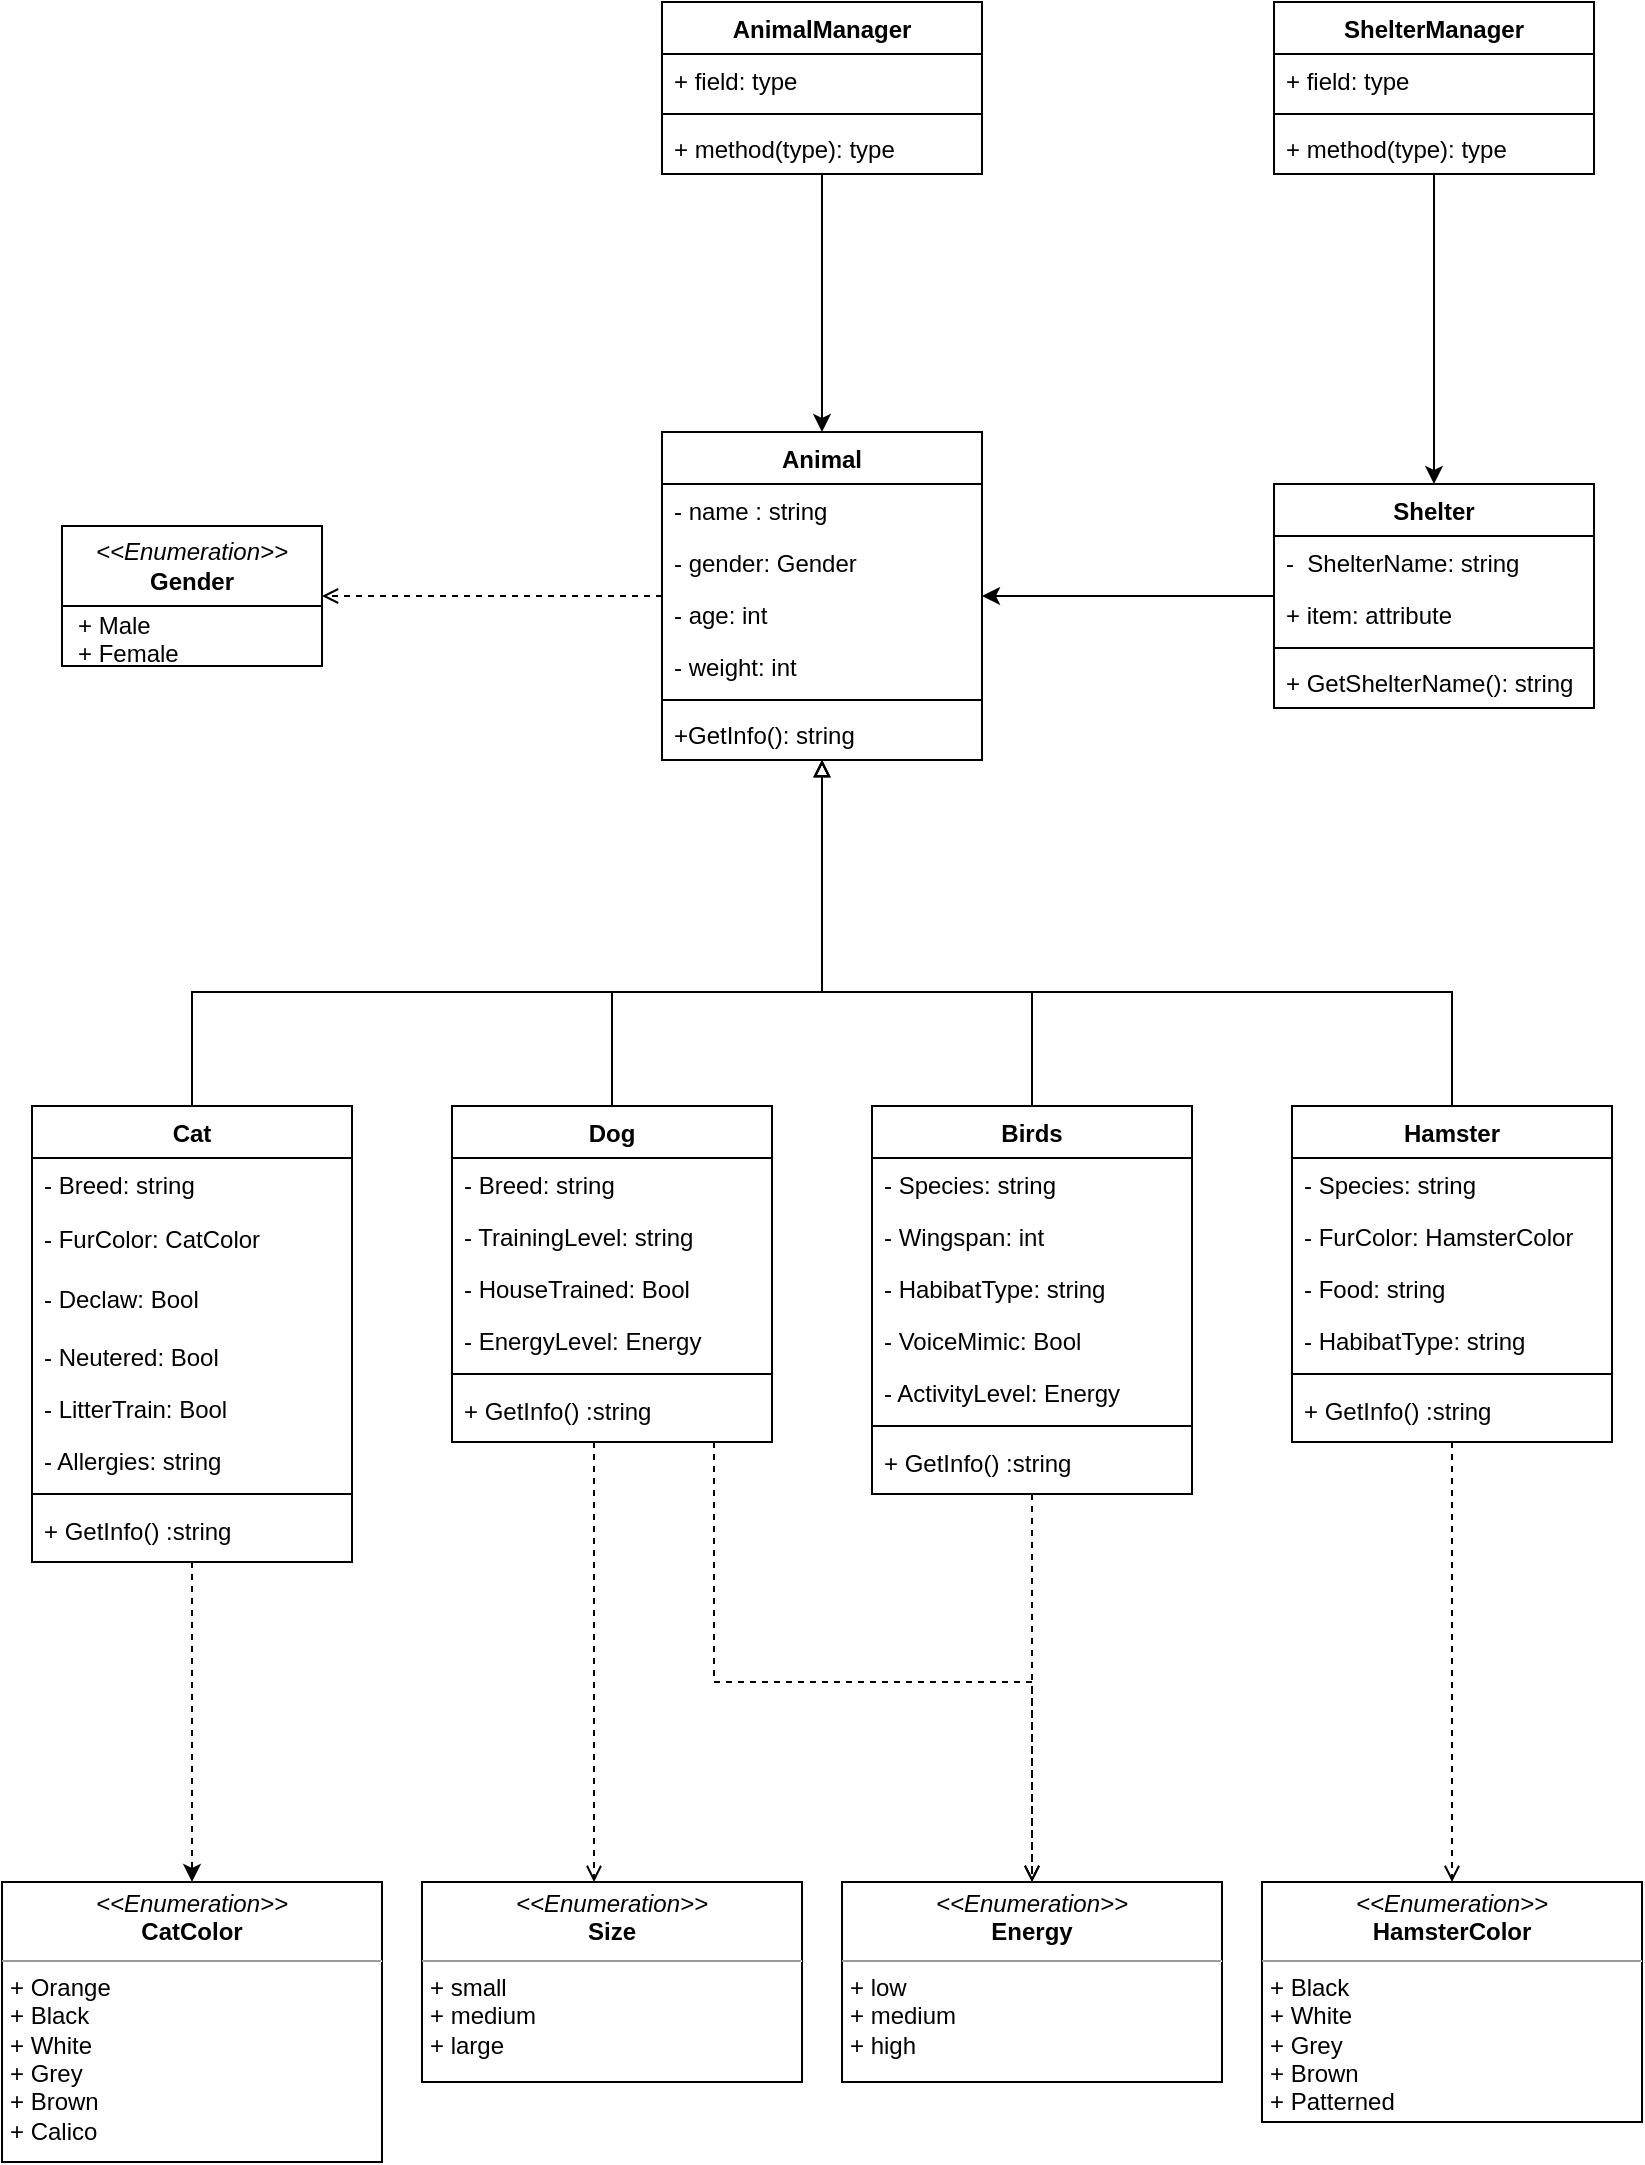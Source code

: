 <mxfile version="20.6.2" type="device"><diagram id="C5RBs43oDa-KdzZeNtuy" name="Page-1"><mxGraphModel dx="1194" dy="748" grid="1" gridSize="20" guides="1" tooltips="1" connect="1" arrows="1" fold="1" page="0" pageScale="1" pageWidth="827" pageHeight="1169" math="0" shadow="0"><root><mxCell id="WIyWlLk6GJQsqaUBKTNV-0"/><mxCell id="WIyWlLk6GJQsqaUBKTNV-1" parent="WIyWlLk6GJQsqaUBKTNV-0"/><mxCell id="zkfFHV4jXpPFQw0GAbJ--0" value="Animal" style="swimlane;fontStyle=1;align=center;verticalAlign=top;childLayout=stackLayout;horizontal=1;startSize=26;horizontalStack=0;resizeParent=1;resizeLast=0;collapsible=1;marginBottom=0;rounded=0;shadow=0;strokeWidth=1;" parent="WIyWlLk6GJQsqaUBKTNV-1" vertex="1"><mxGeometry x="334" y="455" width="160" height="164" as="geometry"><mxRectangle x="230" y="140" width="160" height="26" as="alternateBounds"/></mxGeometry></mxCell><mxCell id="zkfFHV4jXpPFQw0GAbJ--1" value="- name : string" style="text;align=left;verticalAlign=top;spacingLeft=4;spacingRight=4;overflow=hidden;rotatable=0;points=[[0,0.5],[1,0.5]];portConstraint=eastwest;" parent="zkfFHV4jXpPFQw0GAbJ--0" vertex="1"><mxGeometry y="26" width="160" height="26" as="geometry"/></mxCell><mxCell id="zkfFHV4jXpPFQw0GAbJ--2" value="- gender: Gender" style="text;align=left;verticalAlign=top;spacingLeft=4;spacingRight=4;overflow=hidden;rotatable=0;points=[[0,0.5],[1,0.5]];portConstraint=eastwest;rounded=0;shadow=0;html=0;" parent="zkfFHV4jXpPFQw0GAbJ--0" vertex="1"><mxGeometry y="52" width="160" height="26" as="geometry"/></mxCell><mxCell id="zkfFHV4jXpPFQw0GAbJ--3" value="- age: int" style="text;align=left;verticalAlign=top;spacingLeft=4;spacingRight=4;overflow=hidden;rotatable=0;points=[[0,0.5],[1,0.5]];portConstraint=eastwest;rounded=0;shadow=0;html=0;" parent="zkfFHV4jXpPFQw0GAbJ--0" vertex="1"><mxGeometry y="78" width="160" height="26" as="geometry"/></mxCell><mxCell id="QFJu_18oEpzIDPbKIomD-6" value="- weight: int" style="text;strokeColor=none;fillColor=none;align=left;verticalAlign=top;spacingLeft=4;spacingRight=4;overflow=hidden;rotatable=0;points=[[0,0.5],[1,0.5]];portConstraint=eastwest;" parent="zkfFHV4jXpPFQw0GAbJ--0" vertex="1"><mxGeometry y="104" width="160" height="26" as="geometry"/></mxCell><mxCell id="zkfFHV4jXpPFQw0GAbJ--4" value="" style="line;html=1;strokeWidth=1;align=left;verticalAlign=middle;spacingTop=-1;spacingLeft=3;spacingRight=3;rotatable=0;labelPosition=right;points=[];portConstraint=eastwest;" parent="zkfFHV4jXpPFQw0GAbJ--0" vertex="1"><mxGeometry y="130" width="160" height="8" as="geometry"/></mxCell><mxCell id="QFJu_18oEpzIDPbKIomD-12" value="+GetInfo(): string" style="text;strokeColor=none;fillColor=none;align=left;verticalAlign=top;spacingLeft=4;spacingRight=4;overflow=hidden;rotatable=0;points=[[0,0.5],[1,0.5]];portConstraint=eastwest;" parent="zkfFHV4jXpPFQw0GAbJ--0" vertex="1"><mxGeometry y="138" width="160" height="26" as="geometry"/></mxCell><mxCell id="dj1J791-JgpEfSD23KHx-17" style="edgeStyle=orthogonalEdgeStyle;rounded=0;orthogonalLoop=1;jettySize=auto;html=1;entryX=0.5;entryY=1;entryDx=0;entryDy=0;endArrow=block;endFill=0;" parent="WIyWlLk6GJQsqaUBKTNV-1" source="zkfFHV4jXpPFQw0GAbJ--6" target="zkfFHV4jXpPFQw0GAbJ--0" edge="1"><mxGeometry relative="1" as="geometry"><Array as="points"><mxPoint x="99" y="735"/><mxPoint x="414" y="735"/></Array></mxGeometry></mxCell><mxCell id="QFJu_18oEpzIDPbKIomD-4" style="edgeStyle=orthogonalEdgeStyle;rounded=0;orthogonalLoop=1;jettySize=auto;html=1;dashed=1;" parent="WIyWlLk6GJQsqaUBKTNV-1" source="zkfFHV4jXpPFQw0GAbJ--6" target="QFJu_18oEpzIDPbKIomD-2" edge="1"><mxGeometry relative="1" as="geometry"><mxPoint x="99" y="1060" as="sourcePoint"/></mxGeometry></mxCell><mxCell id="zkfFHV4jXpPFQw0GAbJ--6" value="Cat" style="swimlane;fontStyle=1;align=center;verticalAlign=top;childLayout=stackLayout;horizontal=1;startSize=26;horizontalStack=0;resizeParent=1;resizeLast=0;collapsible=1;marginBottom=0;rounded=0;shadow=0;strokeWidth=1;" parent="WIyWlLk6GJQsqaUBKTNV-1" vertex="1"><mxGeometry x="19" y="792" width="160" height="228" as="geometry"><mxRectangle x="130" y="380" width="160" height="26" as="alternateBounds"/></mxGeometry></mxCell><mxCell id="zkfFHV4jXpPFQw0GAbJ--7" value="- Breed: string" style="text;align=left;verticalAlign=top;spacingLeft=4;spacingRight=4;overflow=hidden;rotatable=0;points=[[0,0.5],[1,0.5]];portConstraint=eastwest;" parent="zkfFHV4jXpPFQw0GAbJ--6" vertex="1"><mxGeometry y="26" width="160" height="26" as="geometry"/></mxCell><mxCell id="QFJu_18oEpzIDPbKIomD-1" value="- FurColor: CatColor" style="text;strokeColor=none;fillColor=none;align=left;verticalAlign=middle;spacingLeft=4;spacingRight=4;overflow=hidden;points=[[0,0.5],[1,0.5]];portConstraint=eastwest;rotatable=0;whiteSpace=wrap;html=1;" parent="zkfFHV4jXpPFQw0GAbJ--6" vertex="1"><mxGeometry y="52" width="160" height="30" as="geometry"/></mxCell><mxCell id="QFJu_18oEpzIDPbKIomD-0" value="- Declaw: Bool" style="text;strokeColor=none;fillColor=none;align=left;verticalAlign=middle;spacingLeft=4;spacingRight=4;overflow=hidden;points=[[0,0.5],[1,0.5]];portConstraint=eastwest;rotatable=0;whiteSpace=wrap;html=1;" parent="zkfFHV4jXpPFQw0GAbJ--6" vertex="1"><mxGeometry y="82" width="160" height="30" as="geometry"/></mxCell><mxCell id="QFJu_18oEpzIDPbKIomD-5" value="- Neutered: Bool" style="text;strokeColor=none;fillColor=none;align=left;verticalAlign=top;spacingLeft=4;spacingRight=4;overflow=hidden;rotatable=0;points=[[0,0.5],[1,0.5]];portConstraint=eastwest;" parent="zkfFHV4jXpPFQw0GAbJ--6" vertex="1"><mxGeometry y="112" width="160" height="26" as="geometry"/></mxCell><mxCell id="QFJu_18oEpzIDPbKIomD-13" value="- LitterTrain: Bool" style="text;strokeColor=none;fillColor=none;align=left;verticalAlign=top;spacingLeft=4;spacingRight=4;overflow=hidden;rotatable=0;points=[[0,0.5],[1,0.5]];portConstraint=eastwest;" parent="zkfFHV4jXpPFQw0GAbJ--6" vertex="1"><mxGeometry y="138" width="160" height="26" as="geometry"/></mxCell><mxCell id="QFJu_18oEpzIDPbKIomD-8" value="- Allergies: string" style="text;strokeColor=none;fillColor=none;align=left;verticalAlign=top;spacingLeft=4;spacingRight=4;overflow=hidden;rotatable=0;points=[[0,0.5],[1,0.5]];portConstraint=eastwest;" parent="zkfFHV4jXpPFQw0GAbJ--6" vertex="1"><mxGeometry y="164" width="160" height="26" as="geometry"/></mxCell><mxCell id="zkfFHV4jXpPFQw0GAbJ--9" value="" style="line;html=1;strokeWidth=1;align=left;verticalAlign=middle;spacingTop=-1;spacingLeft=3;spacingRight=3;rotatable=0;labelPosition=right;points=[];portConstraint=eastwest;" parent="zkfFHV4jXpPFQw0GAbJ--6" vertex="1"><mxGeometry y="190" width="160" height="8" as="geometry"/></mxCell><mxCell id="dj1J791-JgpEfSD23KHx-29" value="+ GetInfo() :string" style="text;strokeColor=none;fillColor=none;align=left;verticalAlign=middle;spacingLeft=4;spacingRight=4;overflow=hidden;points=[[0,0.5],[1,0.5]];portConstraint=eastwest;rotatable=0;whiteSpace=wrap;html=1;" parent="zkfFHV4jXpPFQw0GAbJ--6" vertex="1"><mxGeometry y="198" width="160" height="30" as="geometry"/></mxCell><mxCell id="dj1J791-JgpEfSD23KHx-19" style="edgeStyle=orthogonalEdgeStyle;rounded=0;orthogonalLoop=1;jettySize=auto;html=1;entryX=0.5;entryY=1;entryDx=0;entryDy=0;endArrow=block;endFill=0;" parent="WIyWlLk6GJQsqaUBKTNV-1" source="zkfFHV4jXpPFQw0GAbJ--13" target="zkfFHV4jXpPFQw0GAbJ--0" edge="1"><mxGeometry relative="1" as="geometry"><Array as="points"><mxPoint x="309" y="735"/><mxPoint x="414" y="735"/></Array></mxGeometry></mxCell><mxCell id="QFJu_18oEpzIDPbKIomD-15" style="edgeStyle=orthogonalEdgeStyle;rounded=0;orthogonalLoop=1;jettySize=auto;html=1;dashed=1;endArrow=open;endFill=0;" parent="WIyWlLk6GJQsqaUBKTNV-1" source="zkfFHV4jXpPFQw0GAbJ--13" target="QFJu_18oEpzIDPbKIomD-14" edge="1"><mxGeometry relative="1" as="geometry"><Array as="points"><mxPoint x="300" y="1020"/><mxPoint x="300" y="1020"/></Array></mxGeometry></mxCell><mxCell id="QFJu_18oEpzIDPbKIomD-21" style="edgeStyle=orthogonalEdgeStyle;rounded=0;orthogonalLoop=1;jettySize=auto;html=1;dashed=1;endArrow=open;endFill=0;" parent="WIyWlLk6GJQsqaUBKTNV-1" source="zkfFHV4jXpPFQw0GAbJ--13" target="QFJu_18oEpzIDPbKIomD-20" edge="1"><mxGeometry relative="1" as="geometry"><Array as="points"><mxPoint x="360" y="1080"/><mxPoint x="519" y="1080"/></Array></mxGeometry></mxCell><mxCell id="zkfFHV4jXpPFQw0GAbJ--13" value="Dog" style="swimlane;fontStyle=1;align=center;verticalAlign=top;childLayout=stackLayout;horizontal=1;startSize=26;horizontalStack=0;resizeParent=1;resizeLast=0;collapsible=1;marginBottom=0;rounded=0;shadow=0;strokeWidth=1;" parent="WIyWlLk6GJQsqaUBKTNV-1" vertex="1"><mxGeometry x="229" y="792" width="160" height="168" as="geometry"><mxRectangle x="340" y="380" width="170" height="26" as="alternateBounds"/></mxGeometry></mxCell><mxCell id="zkfFHV4jXpPFQw0GAbJ--14" value="- Breed: string" style="text;align=left;verticalAlign=top;spacingLeft=4;spacingRight=4;overflow=hidden;rotatable=0;points=[[0,0.5],[1,0.5]];portConstraint=eastwest;" parent="zkfFHV4jXpPFQw0GAbJ--13" vertex="1"><mxGeometry y="26" width="160" height="26" as="geometry"/></mxCell><mxCell id="QFJu_18oEpzIDPbKIomD-10" value="- TrainingLevel: string" style="text;strokeColor=none;fillColor=none;align=left;verticalAlign=top;spacingLeft=4;spacingRight=4;overflow=hidden;rotatable=0;points=[[0,0.5],[1,0.5]];portConstraint=eastwest;" parent="zkfFHV4jXpPFQw0GAbJ--13" vertex="1"><mxGeometry y="52" width="160" height="26" as="geometry"/></mxCell><mxCell id="QFJu_18oEpzIDPbKIomD-9" value="- HouseTrained: Bool" style="text;strokeColor=none;fillColor=none;align=left;verticalAlign=top;spacingLeft=4;spacingRight=4;overflow=hidden;rotatable=0;points=[[0,0.5],[1,0.5]];portConstraint=eastwest;" parent="zkfFHV4jXpPFQw0GAbJ--13" vertex="1"><mxGeometry y="78" width="160" height="26" as="geometry"/></mxCell><mxCell id="QFJu_18oEpzIDPbKIomD-11" value="- EnergyLevel: Energy" style="text;strokeColor=none;fillColor=none;align=left;verticalAlign=top;spacingLeft=4;spacingRight=4;overflow=hidden;rotatable=0;points=[[0,0.5],[1,0.5]];portConstraint=eastwest;" parent="zkfFHV4jXpPFQw0GAbJ--13" vertex="1"><mxGeometry y="104" width="160" height="26" as="geometry"/></mxCell><mxCell id="zkfFHV4jXpPFQw0GAbJ--15" value="" style="line;html=1;strokeWidth=1;align=left;verticalAlign=middle;spacingTop=-1;spacingLeft=3;spacingRight=3;rotatable=0;labelPosition=right;points=[];portConstraint=eastwest;" parent="zkfFHV4jXpPFQw0GAbJ--13" vertex="1"><mxGeometry y="130" width="160" height="8" as="geometry"/></mxCell><mxCell id="dj1J791-JgpEfSD23KHx-30" value="+ GetInfo() :string" style="text;strokeColor=none;fillColor=none;align=left;verticalAlign=middle;spacingLeft=4;spacingRight=4;overflow=hidden;points=[[0,0.5],[1,0.5]];portConstraint=eastwest;rotatable=0;whiteSpace=wrap;html=1;" parent="zkfFHV4jXpPFQw0GAbJ--13" vertex="1"><mxGeometry y="138" width="160" height="30" as="geometry"/></mxCell><mxCell id="dj1J791-JgpEfSD23KHx-0" value="&lt;i style=&quot;font-weight: 400;&quot;&gt;&amp;lt;&amp;lt;Enumeration&amp;gt;&amp;gt;&lt;/i&gt;&lt;br style=&quot;font-weight: 400;&quot;&gt;Gender" style="swimlane;whiteSpace=wrap;html=1;startSize=40;" parent="WIyWlLk6GJQsqaUBKTNV-1" vertex="1"><mxGeometry x="34" y="502" width="130" height="70" as="geometry"/></mxCell><mxCell id="dj1J791-JgpEfSD23KHx-2" value="+ Male&lt;br&gt;+ Female" style="text;strokeColor=none;fillColor=none;align=left;verticalAlign=middle;spacingLeft=4;spacingRight=4;overflow=hidden;points=[[0,0.5],[1,0.5]];portConstraint=eastwest;rotatable=0;whiteSpace=wrap;html=1;" parent="dj1J791-JgpEfSD23KHx-0" vertex="1"><mxGeometry x="2" y="40" width="80" height="30" as="geometry"/></mxCell><mxCell id="dj1J791-JgpEfSD23KHx-20" style="edgeStyle=orthogonalEdgeStyle;rounded=0;orthogonalLoop=1;jettySize=auto;html=1;entryX=0.5;entryY=1;entryDx=0;entryDy=0;endArrow=block;endFill=0;" parent="WIyWlLk6GJQsqaUBKTNV-1" source="dj1J791-JgpEfSD23KHx-4" target="zkfFHV4jXpPFQw0GAbJ--0" edge="1"><mxGeometry relative="1" as="geometry"><Array as="points"><mxPoint x="519" y="735"/><mxPoint x="414" y="735"/></Array></mxGeometry></mxCell><mxCell id="QFJu_18oEpzIDPbKIomD-22" style="edgeStyle=orthogonalEdgeStyle;rounded=0;orthogonalLoop=1;jettySize=auto;html=1;dashed=1;endArrow=open;endFill=0;" parent="WIyWlLk6GJQsqaUBKTNV-1" source="dj1J791-JgpEfSD23KHx-4" target="QFJu_18oEpzIDPbKIomD-20" edge="1"><mxGeometry relative="1" as="geometry"/></mxCell><mxCell id="dj1J791-JgpEfSD23KHx-4" value="Birds" style="swimlane;fontStyle=1;align=center;verticalAlign=top;childLayout=stackLayout;horizontal=1;startSize=26;horizontalStack=0;resizeParent=1;resizeLast=0;collapsible=1;marginBottom=0;rounded=0;shadow=0;strokeWidth=1;" parent="WIyWlLk6GJQsqaUBKTNV-1" vertex="1"><mxGeometry x="439" y="792" width="160" height="194" as="geometry"><mxRectangle x="340" y="380" width="170" height="26" as="alternateBounds"/></mxGeometry></mxCell><mxCell id="dj1J791-JgpEfSD23KHx-5" value="- Species: string" style="text;align=left;verticalAlign=top;spacingLeft=4;spacingRight=4;overflow=hidden;rotatable=0;points=[[0,0.5],[1,0.5]];portConstraint=eastwest;" parent="dj1J791-JgpEfSD23KHx-4" vertex="1"><mxGeometry y="26" width="160" height="26" as="geometry"/></mxCell><mxCell id="QFJu_18oEpzIDPbKIomD-18" value="- Wingspan: int" style="text;strokeColor=none;fillColor=none;align=left;verticalAlign=top;spacingLeft=4;spacingRight=4;overflow=hidden;rotatable=0;points=[[0,0.5],[1,0.5]];portConstraint=eastwest;" parent="dj1J791-JgpEfSD23KHx-4" vertex="1"><mxGeometry y="52" width="160" height="26" as="geometry"/></mxCell><mxCell id="QFJu_18oEpzIDPbKIomD-16" value="- HabibatType: string" style="text;strokeColor=none;fillColor=none;align=left;verticalAlign=top;spacingLeft=4;spacingRight=4;overflow=hidden;rotatable=0;points=[[0,0.5],[1,0.5]];portConstraint=eastwest;" parent="dj1J791-JgpEfSD23KHx-4" vertex="1"><mxGeometry y="78" width="160" height="26" as="geometry"/></mxCell><mxCell id="QFJu_18oEpzIDPbKIomD-17" value="- VoiceMimic: Bool" style="text;strokeColor=none;fillColor=none;align=left;verticalAlign=top;spacingLeft=4;spacingRight=4;overflow=hidden;rotatable=0;points=[[0,0.5],[1,0.5]];portConstraint=eastwest;" parent="dj1J791-JgpEfSD23KHx-4" vertex="1"><mxGeometry y="104" width="160" height="26" as="geometry"/></mxCell><mxCell id="QFJu_18oEpzIDPbKIomD-19" value="- ActivityLevel: Energy" style="text;strokeColor=none;fillColor=none;align=left;verticalAlign=top;spacingLeft=4;spacingRight=4;overflow=hidden;rotatable=0;points=[[0,0.5],[1,0.5]];portConstraint=eastwest;" parent="dj1J791-JgpEfSD23KHx-4" vertex="1"><mxGeometry y="130" width="160" height="26" as="geometry"/></mxCell><mxCell id="dj1J791-JgpEfSD23KHx-6" value="" style="line;html=1;strokeWidth=1;align=left;verticalAlign=middle;spacingTop=-1;spacingLeft=3;spacingRight=3;rotatable=0;labelPosition=right;points=[];portConstraint=eastwest;" parent="dj1J791-JgpEfSD23KHx-4" vertex="1"><mxGeometry y="156" width="160" height="8" as="geometry"/></mxCell><mxCell id="dj1J791-JgpEfSD23KHx-31" value="+ GetInfo() :string" style="text;strokeColor=none;fillColor=none;align=left;verticalAlign=middle;spacingLeft=4;spacingRight=4;overflow=hidden;points=[[0,0.5],[1,0.5]];portConstraint=eastwest;rotatable=0;whiteSpace=wrap;html=1;" parent="dj1J791-JgpEfSD23KHx-4" vertex="1"><mxGeometry y="164" width="160" height="30" as="geometry"/></mxCell><mxCell id="dj1J791-JgpEfSD23KHx-21" style="edgeStyle=orthogonalEdgeStyle;rounded=0;orthogonalLoop=1;jettySize=auto;html=1;entryX=0.5;entryY=1;entryDx=0;entryDy=0;endArrow=block;endFill=0;strokeWidth=1;" parent="WIyWlLk6GJQsqaUBKTNV-1" source="dj1J791-JgpEfSD23KHx-13" target="zkfFHV4jXpPFQw0GAbJ--0" edge="1"><mxGeometry relative="1" as="geometry"><Array as="points"><mxPoint x="729" y="735"/><mxPoint x="414" y="735"/></Array></mxGeometry></mxCell><mxCell id="QFJu_18oEpzIDPbKIomD-25" style="edgeStyle=orthogonalEdgeStyle;rounded=0;orthogonalLoop=1;jettySize=auto;html=1;dashed=1;endArrow=open;endFill=0;" parent="WIyWlLk6GJQsqaUBKTNV-1" source="dj1J791-JgpEfSD23KHx-13" target="QFJu_18oEpzIDPbKIomD-24" edge="1"><mxGeometry relative="1" as="geometry"/></mxCell><mxCell id="dj1J791-JgpEfSD23KHx-13" value="Hamster" style="swimlane;fontStyle=1;align=center;verticalAlign=top;childLayout=stackLayout;horizontal=1;startSize=26;horizontalStack=0;resizeParent=1;resizeLast=0;collapsible=1;marginBottom=0;rounded=0;shadow=0;strokeWidth=1;" parent="WIyWlLk6GJQsqaUBKTNV-1" vertex="1"><mxGeometry x="649" y="792" width="160" height="168" as="geometry"><mxRectangle x="340" y="380" width="170" height="26" as="alternateBounds"/></mxGeometry></mxCell><mxCell id="QFJu_18oEpzIDPbKIomD-7" value="- Species: string" style="text;strokeColor=none;fillColor=none;align=left;verticalAlign=top;spacingLeft=4;spacingRight=4;overflow=hidden;rotatable=0;points=[[0,0.5],[1,0.5]];portConstraint=eastwest;" parent="dj1J791-JgpEfSD23KHx-13" vertex="1"><mxGeometry y="26" width="160" height="26" as="geometry"/></mxCell><mxCell id="QFJu_18oEpzIDPbKIomD-23" value="- FurColor: HamsterColor" style="text;strokeColor=none;fillColor=none;align=left;verticalAlign=top;spacingLeft=4;spacingRight=4;overflow=hidden;rotatable=0;points=[[0,0.5],[1,0.5]];portConstraint=eastwest;" parent="dj1J791-JgpEfSD23KHx-13" vertex="1"><mxGeometry y="52" width="160" height="26" as="geometry"/></mxCell><mxCell id="QFJu_18oEpzIDPbKIomD-27" value="- Food: string" style="text;strokeColor=none;fillColor=none;align=left;verticalAlign=top;spacingLeft=4;spacingRight=4;overflow=hidden;rotatable=0;points=[[0,0.5],[1,0.5]];portConstraint=eastwest;" parent="dj1J791-JgpEfSD23KHx-13" vertex="1"><mxGeometry y="78" width="160" height="26" as="geometry"/></mxCell><mxCell id="QFJu_18oEpzIDPbKIomD-26" value="- HabibatType: string" style="text;strokeColor=none;fillColor=none;align=left;verticalAlign=top;spacingLeft=4;spacingRight=4;overflow=hidden;rotatable=0;points=[[0,0.5],[1,0.5]];portConstraint=eastwest;" parent="dj1J791-JgpEfSD23KHx-13" vertex="1"><mxGeometry y="104" width="160" height="26" as="geometry"/></mxCell><mxCell id="dj1J791-JgpEfSD23KHx-15" value="" style="line;html=1;strokeWidth=1;align=left;verticalAlign=middle;spacingTop=-1;spacingLeft=3;spacingRight=3;rotatable=0;labelPosition=right;points=[];portConstraint=eastwest;" parent="dj1J791-JgpEfSD23KHx-13" vertex="1"><mxGeometry y="130" width="160" height="8" as="geometry"/></mxCell><mxCell id="dj1J791-JgpEfSD23KHx-32" value="+ GetInfo() :string" style="text;strokeColor=none;fillColor=none;align=left;verticalAlign=middle;spacingLeft=4;spacingRight=4;overflow=hidden;points=[[0,0.5],[1,0.5]];portConstraint=eastwest;rotatable=0;whiteSpace=wrap;html=1;" parent="dj1J791-JgpEfSD23KHx-13" vertex="1"><mxGeometry y="138" width="160" height="30" as="geometry"/></mxCell><mxCell id="dj1J791-JgpEfSD23KHx-28" style="edgeStyle=orthogonalEdgeStyle;rounded=0;orthogonalLoop=1;jettySize=auto;html=1;dashed=1;strokeWidth=1;endArrow=open;endFill=0;" parent="WIyWlLk6GJQsqaUBKTNV-1" source="zkfFHV4jXpPFQw0GAbJ--0" target="dj1J791-JgpEfSD23KHx-0" edge="1"><mxGeometry relative="1" as="geometry"/></mxCell><mxCell id="QFJu_18oEpzIDPbKIomD-2" value="&lt;p style=&quot;margin:0px;margin-top:4px;text-align:center;&quot;&gt;&lt;i&gt;&amp;lt;&amp;lt;Enumeration&amp;gt;&amp;gt;&lt;/i&gt;&lt;br&gt;&lt;b&gt;CatColor&lt;/b&gt;&lt;/p&gt;&lt;hr size=&quot;1&quot;&gt;&lt;p style=&quot;margin:0px;margin-left:4px;&quot;&gt;+ Orange&lt;/p&gt;&lt;p style=&quot;margin:0px;margin-left:4px;&quot;&gt;+ Black&lt;/p&gt;&lt;p style=&quot;margin:0px;margin-left:4px;&quot;&gt;+ White&lt;/p&gt;&lt;p style=&quot;margin:0px;margin-left:4px;&quot;&gt;+ Grey&lt;/p&gt;&lt;p style=&quot;margin:0px;margin-left:4px;&quot;&gt;+ Brown&lt;/p&gt;&lt;p style=&quot;margin:0px;margin-left:4px;&quot;&gt;+ Calico&lt;/p&gt;" style="verticalAlign=top;align=left;overflow=fill;fontSize=12;fontFamily=Helvetica;html=1;" parent="WIyWlLk6GJQsqaUBKTNV-1" vertex="1"><mxGeometry x="4" y="1180" width="190" height="140" as="geometry"/></mxCell><mxCell id="QFJu_18oEpzIDPbKIomD-14" value="&lt;p style=&quot;margin:0px;margin-top:4px;text-align:center;&quot;&gt;&lt;i&gt;&amp;lt;&amp;lt;Enumeration&amp;gt;&amp;gt;&lt;/i&gt;&lt;br&gt;&lt;b&gt;Size&lt;/b&gt;&lt;/p&gt;&lt;hr size=&quot;1&quot;&gt;&lt;p style=&quot;margin:0px;margin-left:4px;&quot;&gt;&lt;span style=&quot;background-color: initial;&quot;&gt;+ small&lt;/span&gt;&lt;/p&gt;&lt;p style=&quot;margin:0px;margin-left:4px;&quot;&gt;&lt;span style=&quot;background-color: initial;&quot;&gt;+ medium&lt;/span&gt;&lt;/p&gt;&lt;p style=&quot;margin:0px;margin-left:4px;&quot;&gt;&lt;span style=&quot;background-color: initial;&quot;&gt;+ large&lt;/span&gt;&lt;/p&gt;" style="verticalAlign=top;align=left;overflow=fill;fontSize=12;fontFamily=Helvetica;html=1;" parent="WIyWlLk6GJQsqaUBKTNV-1" vertex="1"><mxGeometry x="214" y="1180" width="190" height="100" as="geometry"/></mxCell><mxCell id="QFJu_18oEpzIDPbKIomD-20" value="&lt;p style=&quot;margin:0px;margin-top:4px;text-align:center;&quot;&gt;&lt;i&gt;&amp;lt;&amp;lt;Enumeration&amp;gt;&amp;gt;&lt;/i&gt;&lt;br&gt;&lt;b&gt;Energy&lt;/b&gt;&lt;/p&gt;&lt;hr size=&quot;1&quot;&gt;&lt;p style=&quot;margin:0px;margin-left:4px;&quot;&gt;&lt;span style=&quot;background-color: initial;&quot;&gt;+ low&lt;/span&gt;&lt;/p&gt;&lt;p style=&quot;margin:0px;margin-left:4px;&quot;&gt;&lt;span style=&quot;background-color: initial;&quot;&gt;+ medium&lt;/span&gt;&lt;/p&gt;&lt;p style=&quot;margin:0px;margin-left:4px;&quot;&gt;&lt;span style=&quot;background-color: initial;&quot;&gt;+ high&lt;/span&gt;&lt;/p&gt;" style="verticalAlign=top;align=left;overflow=fill;fontSize=12;fontFamily=Helvetica;html=1;" parent="WIyWlLk6GJQsqaUBKTNV-1" vertex="1"><mxGeometry x="424" y="1180" width="190" height="100" as="geometry"/></mxCell><mxCell id="QFJu_18oEpzIDPbKIomD-24" value="&lt;p style=&quot;margin:0px;margin-top:4px;text-align:center;&quot;&gt;&lt;i&gt;&amp;lt;&amp;lt;Enumeration&amp;gt;&amp;gt;&lt;/i&gt;&lt;br&gt;&lt;b&gt;HamsterColor&lt;/b&gt;&lt;/p&gt;&lt;hr size=&quot;1&quot;&gt;&lt;p style=&quot;margin: 0px 0px 0px 4px;&quot;&gt;&lt;span style=&quot;background-color: initial;&quot;&gt;+ Black&lt;/span&gt;&lt;br&gt;&lt;/p&gt;&lt;p style=&quot;margin: 0px 0px 0px 4px;&quot;&gt;+ White&lt;/p&gt;&lt;p style=&quot;margin: 0px 0px 0px 4px;&quot;&gt;+ Grey&lt;/p&gt;&lt;p style=&quot;margin: 0px 0px 0px 4px;&quot;&gt;+ Brown&lt;/p&gt;&lt;p style=&quot;margin: 0px 0px 0px 4px;&quot;&gt;+ Patterned&lt;/p&gt;" style="verticalAlign=top;align=left;overflow=fill;fontSize=12;fontFamily=Helvetica;html=1;" parent="WIyWlLk6GJQsqaUBKTNV-1" vertex="1"><mxGeometry x="634" y="1180" width="190" height="120" as="geometry"/></mxCell><mxCell id="GCs17Xg7GvuKSsOGyeBd-5" style="edgeStyle=orthogonalEdgeStyle;rounded=0;orthogonalLoop=1;jettySize=auto;html=1;" parent="WIyWlLk6GJQsqaUBKTNV-1" source="GCs17Xg7GvuKSsOGyeBd-0" target="zkfFHV4jXpPFQw0GAbJ--0" edge="1"><mxGeometry relative="1" as="geometry"/></mxCell><mxCell id="GCs17Xg7GvuKSsOGyeBd-0" value="Shelter" style="swimlane;fontStyle=1;align=center;verticalAlign=top;childLayout=stackLayout;horizontal=1;startSize=26;horizontalStack=0;resizeParent=1;resizeParentMax=0;resizeLast=0;collapsible=1;marginBottom=0;" parent="WIyWlLk6GJQsqaUBKTNV-1" vertex="1"><mxGeometry x="640" y="481" width="160" height="112" as="geometry"/></mxCell><mxCell id="GCs17Xg7GvuKSsOGyeBd-1" value="-  ShelterName: string" style="text;strokeColor=none;fillColor=none;align=left;verticalAlign=top;spacingLeft=4;spacingRight=4;overflow=hidden;rotatable=0;points=[[0,0.5],[1,0.5]];portConstraint=eastwest;" parent="GCs17Xg7GvuKSsOGyeBd-0" vertex="1"><mxGeometry y="26" width="160" height="26" as="geometry"/></mxCell><mxCell id="GCs17Xg7GvuKSsOGyeBd-4" value="+ item: attribute" style="text;strokeColor=none;fillColor=none;align=left;verticalAlign=top;spacingLeft=4;spacingRight=4;overflow=hidden;rotatable=0;points=[[0,0.5],[1,0.5]];portConstraint=eastwest;" parent="GCs17Xg7GvuKSsOGyeBd-0" vertex="1"><mxGeometry y="52" width="160" height="26" as="geometry"/></mxCell><mxCell id="GCs17Xg7GvuKSsOGyeBd-2" value="" style="line;strokeWidth=1;fillColor=none;align=left;verticalAlign=middle;spacingTop=-1;spacingLeft=3;spacingRight=3;rotatable=0;labelPosition=right;points=[];portConstraint=eastwest;strokeColor=inherit;" parent="GCs17Xg7GvuKSsOGyeBd-0" vertex="1"><mxGeometry y="78" width="160" height="8" as="geometry"/></mxCell><mxCell id="GCs17Xg7GvuKSsOGyeBd-3" value="+ GetShelterName(): string" style="text;strokeColor=none;fillColor=none;align=left;verticalAlign=top;spacingLeft=4;spacingRight=4;overflow=hidden;rotatable=0;points=[[0,0.5],[1,0.5]];portConstraint=eastwest;" parent="GCs17Xg7GvuKSsOGyeBd-0" vertex="1"><mxGeometry y="86" width="160" height="26" as="geometry"/></mxCell><mxCell id="GCs17Xg7GvuKSsOGyeBd-15" style="edgeStyle=orthogonalEdgeStyle;rounded=0;orthogonalLoop=1;jettySize=auto;html=1;" parent="WIyWlLk6GJQsqaUBKTNV-1" source="GCs17Xg7GvuKSsOGyeBd-6" target="zkfFHV4jXpPFQw0GAbJ--0" edge="1"><mxGeometry relative="1" as="geometry"/></mxCell><mxCell id="GCs17Xg7GvuKSsOGyeBd-6" value="AnimalManager" style="swimlane;fontStyle=1;align=center;verticalAlign=top;childLayout=stackLayout;horizontal=1;startSize=26;horizontalStack=0;resizeParent=1;resizeParentMax=0;resizeLast=0;collapsible=1;marginBottom=0;" parent="WIyWlLk6GJQsqaUBKTNV-1" vertex="1"><mxGeometry x="334" y="240" width="160" height="86" as="geometry"/></mxCell><mxCell id="GCs17Xg7GvuKSsOGyeBd-7" value="+ field: type" style="text;strokeColor=none;fillColor=none;align=left;verticalAlign=top;spacingLeft=4;spacingRight=4;overflow=hidden;rotatable=0;points=[[0,0.5],[1,0.5]];portConstraint=eastwest;" parent="GCs17Xg7GvuKSsOGyeBd-6" vertex="1"><mxGeometry y="26" width="160" height="26" as="geometry"/></mxCell><mxCell id="GCs17Xg7GvuKSsOGyeBd-8" value="" style="line;strokeWidth=1;fillColor=none;align=left;verticalAlign=middle;spacingTop=-1;spacingLeft=3;spacingRight=3;rotatable=0;labelPosition=right;points=[];portConstraint=eastwest;strokeColor=inherit;" parent="GCs17Xg7GvuKSsOGyeBd-6" vertex="1"><mxGeometry y="52" width="160" height="8" as="geometry"/></mxCell><mxCell id="GCs17Xg7GvuKSsOGyeBd-9" value="+ method(type): type" style="text;strokeColor=none;fillColor=none;align=left;verticalAlign=top;spacingLeft=4;spacingRight=4;overflow=hidden;rotatable=0;points=[[0,0.5],[1,0.5]];portConstraint=eastwest;" parent="GCs17Xg7GvuKSsOGyeBd-6" vertex="1"><mxGeometry y="60" width="160" height="26" as="geometry"/></mxCell><mxCell id="GCs17Xg7GvuKSsOGyeBd-14" style="edgeStyle=orthogonalEdgeStyle;rounded=0;orthogonalLoop=1;jettySize=auto;html=1;" parent="WIyWlLk6GJQsqaUBKTNV-1" source="GCs17Xg7GvuKSsOGyeBd-10" target="GCs17Xg7GvuKSsOGyeBd-0" edge="1"><mxGeometry relative="1" as="geometry"/></mxCell><mxCell id="GCs17Xg7GvuKSsOGyeBd-10" value="ShelterManager" style="swimlane;fontStyle=1;align=center;verticalAlign=top;childLayout=stackLayout;horizontal=1;startSize=26;horizontalStack=0;resizeParent=1;resizeParentMax=0;resizeLast=0;collapsible=1;marginBottom=0;" parent="WIyWlLk6GJQsqaUBKTNV-1" vertex="1"><mxGeometry x="640" y="240" width="160" height="86" as="geometry"/></mxCell><mxCell id="GCs17Xg7GvuKSsOGyeBd-11" value="+ field: type" style="text;strokeColor=none;fillColor=none;align=left;verticalAlign=top;spacingLeft=4;spacingRight=4;overflow=hidden;rotatable=0;points=[[0,0.5],[1,0.5]];portConstraint=eastwest;" parent="GCs17Xg7GvuKSsOGyeBd-10" vertex="1"><mxGeometry y="26" width="160" height="26" as="geometry"/></mxCell><mxCell id="GCs17Xg7GvuKSsOGyeBd-12" value="" style="line;strokeWidth=1;fillColor=none;align=left;verticalAlign=middle;spacingTop=-1;spacingLeft=3;spacingRight=3;rotatable=0;labelPosition=right;points=[];portConstraint=eastwest;strokeColor=inherit;" parent="GCs17Xg7GvuKSsOGyeBd-10" vertex="1"><mxGeometry y="52" width="160" height="8" as="geometry"/></mxCell><mxCell id="GCs17Xg7GvuKSsOGyeBd-13" value="+ method(type): type" style="text;strokeColor=none;fillColor=none;align=left;verticalAlign=top;spacingLeft=4;spacingRight=4;overflow=hidden;rotatable=0;points=[[0,0.5],[1,0.5]];portConstraint=eastwest;" parent="GCs17Xg7GvuKSsOGyeBd-10" vertex="1"><mxGeometry y="60" width="160" height="26" as="geometry"/></mxCell></root></mxGraphModel></diagram></mxfile>